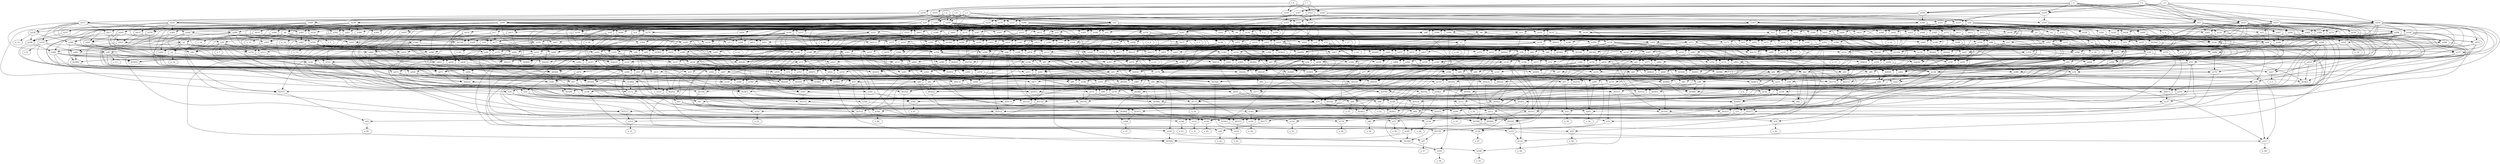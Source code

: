digraph g {
 n231 -> o_0_
 n227 -> o_1_
 n278 -> o_2_
 n241 -> o_3_
 n334 -> o_4_
 n224 -> o_5_
 n1 -> o_6_
 n50 -> o_7_
 n335 -> o_8_
 n376 -> o_9_
 n4 -> o_10_
 n49 -> o_11_
 n258 -> o_12_
 n356 -> o_13_
 n392 -> o_14_
 n6 -> o_15_
 n284 -> o_16_
 n222 -> o_17_
 n297 -> o_18_
 n295 -> o_19_
 n7 -> o_20_
 n10 -> o_21_
 n13 -> o_22_
 n217 -> o_23_
 n390 -> o_24_
 n70 -> o_25_
 n16 -> o_26_
 n130 -> o_27_
 n443 -> o_28_
 n391 -> o_29_
 n18 -> o_30_
 n214 -> o_31_
 n210 -> o_32_
 n206 -> o_33_
 n202 -> o_34_
 n198 -> o_35_
 n191 -> o_36_
 n184 -> o_37_
 n178 -> o_38_
 n173 -> o_39_
 n166 -> o_40_
 n161 -> o_41_
 n154 -> o_42_
 n146 -> o_43_
 n144 -> o_44_
 n138 -> o_45_
 n134 -> o_46_
 n129 -> o_47_
 n127 -> o_48_
 n122 -> o_49_
 n115 -> o_50_
 n110 -> o_51_
 n102 -> o_52_
 n96 -> o_53_
 n90 -> o_54_
 n84 -> o_55_
 n75 -> o_56_
 n67 -> o_57_
 n59 -> o_58_
 n52 -> o_59_
 n43 -> o_60_
 n34 -> o_61_
 n28 -> o_62_
 n229 -> n231
 n234 -> n231
 "[6329]" -> n231
 n229 -> n227
 n230 -> n227
 "[6344]" -> n227
 n316 -> n278
 n320 -> n278
 n327 -> n241
 n320 -> n241
 n324 -> n334
 n319 -> n334
 n225 -> n224
 n226 -> n224
 n2 -> n1
 n3 -> n1
 n317 -> n50
 n140 -> n50
 n317 -> n335
 n240 -> n335
 n24 -> n376
 n312 -> n376
 n6 -> n4
 n5 -> n4
 n317 -> n49
 n283 -> n49
 n317 -> n258
 n244 -> n258
 n328 -> n356
 n140 -> n356
 n328 -> n392
 n20 -> n392
 n209 -> n6
 n328 -> n6
 n328 -> n284
 n283 -> n284
 n19 -> n222
 n223 -> n222
 n24 -> n297
 n237 -> n297
 n26 -> n295
 n287 -> n295
 n254 -> n295
 n8 -> n7
 n9 -> n7
 n11 -> n10
 n12 -> n10
 n14 -> n13
 n15 -> n13
 n221 -> n217
 n218 -> n217
 n220 -> n217
 n219 -> n217
 n26 -> n390
 n325 -> n390
 n140 -> n70
 n325 -> n70
 n18 -> n16
 n17 -> n16
 n209 -> n130
 n325 -> n130
 n329 -> n443
 n244 -> n443
 n347 -> n391
 n26 -> n391
 n312 -> n18
 n240 -> n18
 "[6371]" -> n214
 "[6372]" -> n214
 "[6357]" -> n210
 "[6358]" -> n210
 "[6383]" -> n206
 "[6384]" -> n206
 n194 -> n202
 n203 -> n202
 n205 -> n202
 "[6333]" -> n202
 "[6337]" -> n198
 "[6338]" -> n198
 "[6335]" -> n191
 "[6336]" -> n191
 "[6346]" -> n184
 "[6347]" -> n184
 "[6327]" -> n178
 "[6328]" -> n178
 n174 -> n173
 n175 -> n173
 n177 -> n173
 "[6314]" -> n173
 "[6375]" -> n166
 "[6376]" -> n166
 n163 -> n161
 n164 -> n161
 n165 -> n161
 "[6326]" -> n161
 "[6331]" -> n154
 "[6332]" -> n154
 "[6391]" -> n146
 "[6392]" -> n146
 n31 -> n144
 n81 -> n144
 n145 -> n144
 n143 -> n144
 n87 -> n138
 n141 -> n138
 n143 -> n138
 "[6313]" -> n138
 n133 -> n134
 n137 -> n134
 "[6325]" -> n134
 n132 -> n129
 n120 -> n129
 n133 -> n129
 "[6341]" -> n129
 n30 -> n127
 n112 -> n127
 n123 -> n127
 n128 -> n127
 n123 -> n122
 n126 -> n122
 "[6323]" -> n122
 n120 -> n115
 n121 -> n115
 "[6359]" -> n115
 "[6353]" -> n110
 "[6354]" -> n110
 "[6317]" -> n102
 "[6318]" -> n102
 n99 -> n96
 n100 -> n96
 n101 -> n96
 "[6345]" -> n96
 "[6381]" -> n90
 "[6382]" -> n90
 n87 -> n84
 n88 -> n84
 n89 -> n84
 "[6312]" -> n84
 "[6321]" -> n75
 "[6322]" -> n75
 "[6378]" -> n67
 "[6379]" -> n67
 "[6339]" -> n59
 "[6340]" -> n59
 n57 -> n52
 n58 -> n52
 "[6316]" -> n52
 "[6351]" -> n43
 "[6352]" -> n43
 "[6349]" -> n34
 "[6350]" -> n34
 n33 -> n28
 "[6377]" -> n28
 i_0_ -> n24
 i_1_ -> n24
 i_2_ -> n24
 n320 -> n321
 n319 -> n321
 n24 -> n2
 n321 -> n2
 n322 -> n323
 n319 -> n323
 n24 -> n3
 n323 -> n3
 n316 -> n317
 n310 -> n317
 i_0_ -> n209
 i_1_ -> n209
 i_2_ -> n209
 n317 -> n5
 n209 -> n5
 n327 -> n328
 n310 -> n328
 n320 -> n346
 n309 -> n346
 i_0_ -> n20
 i_1_ -> n20
 i_2_ -> n20
 n346 -> n8
 n20 -> n8
 n322 -> n347
 n309 -> n347
 n20 -> n9
 n347 -> n9
 n321 -> n11
 n20 -> n11
 n323 -> n12
 n20 -> n12
 n309 -> n312
 n310 -> n312
 n20 -> n14
 n312 -> n14
 n310 -> n329
 n319 -> n329
 n20 -> n15
 n329 -> n15
 i_0_ -> n244
 i_1_ -> n244
 i_2_ -> n244
 n312 -> n17
 n244 -> n17
 i_0_ -> n240
 i_1_ -> n240
 i_2_ -> n240
 i_3_ -> n253
 i_4_ -> n253
 i_5_ -> n253
 n20 -> n19
 n253 -> n19
 i_3_ -> n23
 i_4_ -> n23
 i_5_ -> n23
 n24 -> n22
 n23 -> n22
 i_0_ -> n26
 i_1_ -> n26
 i_2_ -> n26
 i_3_ -> n237
 i_4_ -> n237
 i_5_ -> n237
 n26 -> n25
 n237 -> n25
 n398 -> n208
 n397 -> n208
 "[6385]" -> n208
 n244 -> n29
 n208 -> n29
 n26 -> n399
 n254 -> n399
 n390 -> n389
 n287 -> n389
 n387 -> n389
 n391 -> n233
 n228 -> n233
 n399 -> n30
 n389 -> n30
 n233 -> n30
 n321 -> n400
 n26 -> n400
 n66 -> n139
 "[6407]" -> n139
 n362 -> n65
 n363 -> n65
 n358 -> n65
 n360 -> n65
 n380 -> n379
 n381 -> n379
 n379 -> n31
 "[6406]" -> n31
 n342 -> n341
 n293 -> n341
 n343 -> n285
 n344 -> n285
 n278 -> n345
 n305 -> n345
 n244 -> n243
 n23 -> n243
 n237 -> n243
 n245 -> n243
 n243 -> n32
 "[6428]" -> n32
 n240 -> n401
 n325 -> n401
 n283 -> n402
 n264 -> n402
 n335 -> n46
 n330 -> n46
 n235 -> n336
 n337 -> n336
 n336 -> n33
 "[6423]" -> n33
 n253 -> n273
 n140 -> n273
 n270 -> n273
 n68 -> n273
 n5 -> n419
 n71 -> n419
 n268 -> n419
 n418 -> n421
 n98 -> n421
 n422 -> n421
 n100 -> n421
 n273 -> n35
 n419 -> n35
 n421 -> n35
 n380 -> n409
 n406 -> n409
 n399 -> n410
 n200 -> n410
 n409 -> n36
 n410 -> n36
 n253 -> n287
 n26 -> n287
 n385 -> n387
 n388 -> n387
 n287 -> n37
 n387 -> n37
 n390 -> n38
 n233 -> n38
 n334 -> n39
 n443 -> n39
 n328 -> n245
 n244 -> n245
 n244 -> n442
 n254 -> n442
 n50 -> n40
 n245 -> n40
 n442 -> n40
 n24 -> n124
 n329 -> n124
 n297 -> n113
 n366 -> n113
 n1 -> n275
 n24 -> n275
 n109 -> n275
 n124 -> n41
 n113 -> n41
 n275 -> n41
 n22 -> n403
 n371 -> n403
 n367 -> n403
 n438 -> n62
 n435 -> n62
 "[6363]" -> n62
 "[6425]" -> n439
 "[6426]" -> n439
 n403 -> n42
 n62 -> n42
 n439 -> n42
 n379 -> n78
 n449 -> n78
 n375 -> n179
 n66 -> n179
 n448 -> n179
 n38 -> n450
 n388 -> n450
 n179 -> n44
 n450 -> n44
 "[6408]" -> n44
 n284 -> n282
 n285 -> n282
 n283 -> n282
 n264 -> n282
 n445 -> n444
 n446 -> n444
 "[6429]" -> n444
 n329 -> n342
 n283 -> n342
 "[6355]" -> n45
 "[6356]" -> n45
 n334 -> n330
 n333 -> n330
 n332 -> n330
 n331 -> n330
 n347 -> n232
 n283 -> n232
 n346 -> n440
 n283 -> n440
 n336 -> n47
 n232 -> n47
 n440 -> n47
 n346 -> n48
 n240 -> n48
 i_0_ -> n283
 i_1_ -> n283
 i_2_ -> n283
 i_0_ -> n140
 i_1_ -> n140
 i_2_ -> n140
 n347 -> n51
 n240 -> n51
 i_3_ -> n254
 i_4_ -> n254
 i_5_ -> n254
 n317 -> n286
 n26 -> n286
 n26 -> n53
 n287 -> n53
 n254 -> n53
 n286 -> n53
 n20 -> n436
 n23 -> n436
 n434 -> n168
 n279 -> n168
 n436 -> n54
 n168 -> n54
 n284 -> n293
 n339 -> n293
 n340 -> n293
 n253 -> n109
 n254 -> n109
 n283 -> n55
 n293 -> n55
 n109 -> n55
 n19 -> n457
 n203 -> n457
 n12 -> n458
 n169 -> n458
 n7 -> n180
 n145 -> n180
 n290 -> n180
 n72 -> n215
 n453 -> n215
 n288 -> n215
 n237 -> n204
 n140 -> n204
 n292 -> n204
 n291 -> n204
 n24 -> n125
 n325 -> n125
 "[6319]" -> n56
 "[6320]" -> n56
 n297 -> n135
 n70 -> n135
 n22 -> n135
 n353 -> n135
 n410 -> n461
 n38 -> n461
 n459 -> n461
 n196 -> n461
 n49 -> n73
 n460 -> n73
 n40 -> n57
 n135 -> n57
 n461 -> n57
 n73 -> n57
 n24 -> n252
 n253 -> n252
 n254 -> n252
 n24 -> n260
 n317 -> n260
 n140 -> n270
 n254 -> n270
 n272 -> n270
 n347 -> n368
 n140 -> n368
 n22 -> n370
 n371 -> n370
 n1 -> n377
 n197 -> n377
 n140 -> n482
 n109 -> n482
 "[6404]" -> n58
 "[6405]" -> n58
 n341 -> n167
 n117 -> n167
 n116 -> n167
 n240 -> n235
 n23 -> n235
 n237 -> n235
 n422 -> n289
 n265 -> n289
 n452 -> n289
 n9 -> n418
 n99 -> n418
 n175 -> n418
 n402 -> n463
 n69 -> n463
 n432 -> n464
 n462 -> n464
 "[6342]" -> n60
 "[6343]" -> n60
 n376 -> n375
 n260 -> n375
 n374 -> n375
 n252 -> n61
 n377 -> n61
 n375 -> n61
 n244 -> n280
 n109 -> n280
 n106 -> n280
 n241 -> n437
 n15 -> n437
 n250 -> n437
 n278 -> n277
 n244 -> n277
 n17 -> n277
 n279 -> n277
 n20 -> n438
 n254 -> n438
 n436 -> n435
 n434 -> n435
 n195 -> n435
 n223 -> n435
 n383 -> n142
 n384 -> n142
 "[6420]" -> n142
 n450 -> n63
 n142 -> n63
 n251 -> n369
 n367 -> n369
 n297 -> n64
 n370 -> n64
 n369 -> n64
 n350 -> n362
 n247 -> n362
 n5 -> n363
 n246 -> n363
 n364 -> n363
 n365 -> n363
 n359 -> n358
 n354 -> n358
 n361 -> n360
 n352 -> n360
 n328 -> n221
 n26 -> n221
 n23 -> n66
 n26 -> n66
 n25 -> n66
 n221 -> n66
 n329 -> n355
 n140 -> n355
 n323 -> n353
 n140 -> n353
 n355 -> n68
 n353 -> n68
 n401 -> n423
 n48 -> n423
 n51 -> n423
 n18 -> n69
 n423 -> n69
 n324 -> n325
 n309 -> n325
 n209 -> n131
 n312 -> n131
 n130 -> n267
 n140 -> n267
 n248 -> n267
 n264 -> n267
 n356 -> n71
 n131 -> n71
 n267 -> n71
 n411 -> n98
 n412 -> n98
 n209 -> n72
 n254 -> n72
 n289 -> n72
 n98 -> n72
 n345 -> n460
 n232 -> n460
 n440 -> n460
 n50 -> n91
 n29 -> n91
 n272 -> n91
 n450 -> n85
 n53 -> n85
 n297 -> n296
 n24 -> n296
 n23 -> n296
 n209 -> n298
 n109 -> n298
 n264 -> n298
 n124 -> n170
 n275 -> n170
 n430 -> n170
 n298 -> n74
 n170 -> n74
 "[6380]" -> n74
 n245 -> n466
 n299 -> n466
 n445 -> n466
 n446 -> n466
 n442 -> n467
 n395 -> n467
 n396 -> n467
 n39 -> n76
 n439 -> n76
 n466 -> n76
 n467 -> n76
 n12 -> n465
 n15 -> n465
 n19 -> n465
 n203 -> n465
 n180 -> n77
 n465 -> n77
 n399 -> n449
 n400 -> n449
 n287 -> n449
 n209 -> n268
 n253 -> n268
 n254 -> n268
 n220 -> n468
 n374 -> n468
 n376 -> n79
 n268 -> n79
 n468 -> n79
 n327 -> n250
 n322 -> n250
 n258 -> n294
 n244 -> n294
 n253 -> n294
 n54 -> n176
 n226 -> n176
 n451 -> n176
 n176 -> n80
 "[6390]" -> n80
 n386 -> n385
 n382 -> n385
 n450 -> n81
 n385 -> n81
 n50 -> n82
 n403 -> n82
 n141 -> n350
 n351 -> n350
 n349 -> n248
 n348 -> n248
 n209 -> n422
 n329 -> n422
 "[6402]" -> n83
 "[6403]" -> n83
 n240 -> n425
 n109 -> n425
 n330 -> n86
 n235 -> n86
 n425 -> n86
 n14 -> n145
 n415 -> n145
 n416 -> n145
 n455 -> n145
 n4 -> n87
 n7 -> n87
 n422 -> n87
 n145 -> n87
 n17 -> n459
 n294 -> n459
 n39 -> n469
 n467 -> n469
 n460 -> n207
 n466 -> n207
 n157 -> n207
 n141 -> n470
 n354 -> n470
 "[6370]" -> n470
 n207 -> n88
 n470 -> n88
 "[6369]" -> n88
 n312 -> n303
 n140 -> n303
 n70 -> n89
 n22 -> n89
 n41 -> n89
 n303 -> n89
 n321 -> n272
 n140 -> n272
 n237 -> n359
 n140 -> n359
 n253 -> n117
 n285 -> n117
 n283 -> n117
 n254 -> n117
 n359 -> n92
 n117 -> n92
 n26 -> n404
 n250 -> n404
 n241 -> n218
 n26 -> n218
 n329 -> n380
 n26 -> n380
 n404 -> n93
 n218 -> n93
 n380 -> n93
 n241 -> n357
 n140 -> n357
 n355 -> n94
 n357 -> n94
 n276 -> n424
 "[6427]" -> n424
 "[6418]" -> n95
 "[6419]" -> n95
 n329 -> n333
 n240 -> n333
 n335 -> n97
 n333 -> n97
 n321 -> n411
 n209 -> n411
 n323 -> n412
 n209 -> n412
 n20 -> n413
 n225 -> n413
 n20 -> n414
 n256 -> n414
 n278 -> n415
 n20 -> n415
 n20 -> n416
 n325 -> n416
 n416 -> n99
 "[6374]" -> n99
 n209 -> n265
 n250 -> n265
 n6 -> n266
 n8 -> n266
 n454 -> n266
 n23 -> n264
 n237 -> n264
 n209 -> n100
 n265 -> n100
 n266 -> n100
 n264 -> n100
 n140 -> n361
 n254 -> n361
 n253 -> n471
 n140 -> n471
 n361 -> n101
 n471 -> n101
 "[6361]" -> n101
 n221 -> n103
 n85 -> n103
 n241 -> n447
 n244 -> n447
 n323 -> n395
 n244 -> n395
 n118 -> n132
 n302 -> n132
 n151 -> n132
 n20 -> n162
 n237 -> n162
 n277 -> n162
 n158 -> n162
 n241 -> n300
 n24 -> n300
 n301 -> n300
 n132 -> n104
 n162 -> n104
 n300 -> n104
 "[6389]" -> n104
 n376 -> n105
 n260 -> n105
 n244 -> n257
 n225 -> n257
 n316 -> n256
 n322 -> n256
 n258 -> n106
 n244 -> n106
 n257 -> n106
 n256 -> n106
 n321 -> n396
 n244 -> n396
 n436 -> n107
 n396 -> n107
 n24 -> n108
 n109 -> n108
 n24 -> n261
 n256 -> n261
 n225 -> n261
 n278 -> n472
 n24 -> n472
 n261 -> n111
 n472 -> n111
 "[6409]" -> n111
 n24 -> n372
 n346 -> n372
 n24 -> n373
 n347 -> n373
 n372 -> n112
 n373 -> n112
 n24 -> n366
 n328 -> n366
 n328 -> n337
 n240 -> n337
 n124 -> n114
 n380 -> n114
 n337 -> n114
 n444 -> n116
 n73 -> n116
 n346 -> n371
 n140 -> n371
 n70 -> n118
 n368 -> n118
 n371 -> n118
 n237 -> n428
 n283 -> n428
 n284 -> n426
 n339 -> n426
 n428 -> n119
 n426 -> n119
 n113 -> n158
 n296 -> n158
 n300 -> n163
 n128 -> n163
 n196 -> n163
 n385 -> n120
 n158 -> n120
 n163 -> n120
 "[6362]" -> n120
 n335 -> n430
 n424 -> n430
 n69 -> n431
 n432 -> n431
 n433 -> n431
 n50 -> n251
 n253 -> n251
 n140 -> n251
 n431 -> n121
 n251 -> n121
 "[6360]" -> n121
 n76 -> n212
 n93 -> n212
 n302 -> n474
 n151 -> n474
 n133 -> n474
 n215 -> n136
 n77 -> n136
 n80 -> n136
 n473 -> n136
 n136 -> n123
 "[6324]" -> n123
 n23 -> n220
 n26 -> n220
 n26 -> n405
 n226 -> n405
 n25 -> n126
 n221 -> n126
 n220 -> n126
 n405 -> n126
 n2 -> n128
 n3 -> n128
 n124 -> n128
 n111 -> n128
 n303 -> n302
 n150 -> n302
 n304 -> n302
 n353 -> n151
 n272 -> n151
 n361 -> n151
 n471 -> n151
 n356 -> n292
 n249 -> n292
 n140 -> n133
 n94 -> n133
 n264 -> n133
 n292 -> n133
 n291 -> n473
 n351 -> n473
 n364 -> n473
 n365 -> n473
 n66 -> n137
 n272 -> n137
 "[6417]" -> n137
 n130 -> n141
 n131 -> n141
 n278 -> n386
 n26 -> n386
 n400 -> n200
 n381 -> n200
 n26 -> n383
 n225 -> n383
 n26 -> n384
 n256 -> n384
 n76 -> n143
 n465 -> n143
 n80 -> n143
 n413 -> n455
 n414 -> n455
 n417 -> n455
 n209 -> n290
 n23 -> n290
 n237 -> n290
 n6 -> n453
 n454 -> n453
 n366 -> n147
 n290 -> n147
 n453 -> n147
 "[6400]" -> n147
 n256 -> n305
 n225 -> n305
 n306 -> n305
 n342 -> n476
 n355 -> n476
 n131 -> n476
 "[6398]" -> n477
 "[6399]" -> n477
 "[6396]" -> n148
 "[6397]" -> n148
 n70 -> n367
 n368 -> n367
 n303 -> n367
 n312 -> n388
 n26 -> n388
 n233 -> n149
 n371 -> n149
 n367 -> n149
 n388 -> n149
 n316 -> n225
 n324 -> n225
 n50 -> n150
 n140 -> n150
 n225 -> n150
 n168 -> n152
 n92 -> n152
 n292 -> n152
 n395 -> n394
 n396 -> n394
 n286 -> n382
 n383 -> n382
 n384 -> n382
 n250 -> n393
 n195 -> n393
 n23 -> n247
 n140 -> n247
 n248 -> n247
 n130 -> n483
 n433 -> n483
 "[6393]" -> n153
 "[6394]" -> n153
 n356 -> n155
 n360 -> n155
 n267 -> n155
 n250 -> n155
 n209 -> n288
 n5 -> n288
 n253 -> n288
 n7 -> n478
 n416 -> n478
 n288 -> n156
 n478 -> n156
 "[6334]" -> n156
 n283 -> n441
 n109 -> n441
 n49 -> n157
 n441 -> n157
 n295 -> n159
 n467 -> n159
 n294 -> n159
 n244 -> n281
 n245 -> n281
 n264 -> n281
 n16 -> n484
 n303 -> n484
 n279 -> n484
 "[6367]" -> n160
 "[6368]" -> n160
 n112 -> n196
 n126 -> n196
 n215 -> n164
 n118 -> n164
 n474 -> n164
 n473 -> n164
 n398 -> n434
 n397 -> n434
 n429 -> n427
 n340 -> n427
 "[6430]" -> n427
 n434 -> n165
 n427 -> n165
 "[6424]" -> n165
 n244 -> n279
 n325 -> n279
 n324 -> n226
 n327 -> n226
 n392 -> n451
 n223 -> n451
 n437 -> n169
 n226 -> n169
 n451 -> n169
 n362 -> n188
 n363 -> n188
 n411 -> n188
 n356 -> n354
 n355 -> n354
 n357 -> n354
 n249 -> n354
 n353 -> n352
 n272 -> n352
 "[6421]" -> n171
 "[6422]" -> n171
 n366 -> n172
 n251 -> n172
 n200 -> n172
 "[6388]" -> n172
 n422 -> n475
 n380 -> n475
 n336 -> n185
 n342 -> n185
 n463 -> n185
 n464 -> n185
 n285 -> n479
 n243 -> n479
 n330 -> n479
 "[6413]" -> n174
 "[6414]" -> n174
 n317 -> n417
 n20 -> n417
 n19 -> n175
 n417 -> n175
 n355 -> n177
 n131 -> n177
 "[6315]" -> n177
 n1 -> n448
 n252 -> n448
 n17 -> n181
 n168 -> n181
 n294 -> n181
 n241 -> n182
 n15 -> n182
 n393 -> n182
 n124 -> n197
 n366 -> n197
 n233 -> n183
 n387 -> n183
 n197 -> n183
 n321 -> n332
 n240 -> n332
 n346 -> n398
 n244 -> n398
 n321 -> n343
 n283 -> n343
 n332 -> n186
 n398 -> n186
 n343 -> n186
 n323 -> n331
 n240 -> n331
 n347 -> n397
 n244 -> n397
 n323 -> n381
 n26 -> n381
 n323 -> n344
 n283 -> n344
 n397 -> n187
 n381 -> n187
 n344 -> n187
 "[6364]" -> n187
 n241 -> n239
 n240 -> n239
 n242 -> n239
 n100 -> n189
 n239 -> n189
 "[6348]" -> n189
 n241 -> n429
 n283 -> n429
 n241 -> n452
 n209 -> n452
 n274 -> n485
 n406 -> n485
 "[6410]" -> n485
 "[6386]" -> n190
 "[6387]" -> n190
 n10 -> n480
 n209 -> n480
 n359 -> n480
 "[6365]" -> n192
 "[6366]" -> n192
 n14 -> n193
 n478 -> n193
 n417 -> n194
 n448 -> n194
 "[6401]" -> n194
 n392 -> n195
 n226 -> n195
 n20 -> n223
 n237 -> n223
 n20 -> n199
 n253 -> n199
 n195 -> n199
 n223 -> n199
 n369 -> n201
 n371 -> n201
 n417 -> n201
 n20 -> n203
 n11 -> n203
 n254 -> n203
 n141 -> n291
 n247 -> n291
 n403 -> n205
 n393 -> n205
 "[6395]" -> n205
 n437 -> n211
 n181 -> n211
 n199 -> n211
 n50 -> n213
 n366 -> n213
 n200 -> n216
 n290 -> n216
 n175 -> n216
 "[6373]" -> n216
 n404 -> n219
 n405 -> n219
 i_3_ -> n316
 i_4_ -> n316
 i_5_ -> n316
 i_6_ -> n324
 i_7_ -> n324
 i_3_ -> n327
 i_4_ -> n327
 i_5_ -> n327
 n346 -> n228
 n26 -> n228
 n411 -> n481
 n396 -> n481
 n348 -> n481
 "[6415]" -> n229
 "[6416]" -> n229
 i_6_ -> n320
 i_7_ -> n320
 n253 -> n230
 n237 -> n230
 n320 -> n230
 n209 -> n349
 n347 -> n349
 n373 -> n234
 n349 -> n234
 "[6330]" -> n234
 n240 -> n242
 n250 -> n242
 n226 -> n242
 n209 -> n246
 n109 -> n246
 n209 -> n348
 n346 -> n348
 i_6_ -> n322
 i_7_ -> n322
 n140 -> n249
 n250 -> n249
 n226 -> n249
 n24 -> n259
 n253 -> n259
 n260 -> n259
 n23 -> n262
 n26 -> n262
 n237 -> n262
 n209 -> n454
 n226 -> n454
 n24 -> n274
 n254 -> n274
 n240 -> n276
 n256 -> n276
 n225 -> n276
 n283 -> n339
 n226 -> n339
 n283 -> n340
 n250 -> n340
 n244 -> n299
 n264 -> n299
 n24 -> n301
 n250 -> n301
 n226 -> n301
 n278 -> n304
 n140 -> n304
 n256 -> n304
 n312 -> n306
 n283 -> n306
 n325 -> n306
 i_3_ -> n309
 i_4_ -> n309
 i_5_ -> n309
 i_6_ -> n310
 i_7_ -> n310
 i_3_ -> n319
 i_4_ -> n319
 i_5_ -> n319
 n278 -> n351
 n209 -> n351
 n209 -> n364
 n256 -> n364
 n209 -> n365
 n225 -> n365
 n125 -> n374
 n112 -> n374
 n376 -> n408
 n125 -> n408
 n472 -> n408
 "[6411]" -> n406
 "[6412]" -> n406
 n278 -> n432
 n240 -> n432
 n23 -> n433
 n283 -> n433
 n244 -> n445
 n226 -> n445
 n244 -> n446
 n250 -> n446
 n335 -> n462
 n425 -> n462
 n276 -> n462
 n50 -> "[6312]"
 n36 -> "[6312]"
 n85 -> "[6312]"
 n86 -> "[6312]"
 n139 -> "[6313]"
 n38 -> "[6313]"
 n140 -> "[6313]"
 n142 -> "[6313]"
 n176 -> "[6314]"
 n128 -> "[6314]"
 n147 -> "[6314]"
 n155 -> "[6314]"
 n7 -> "[6315]"
 n10 -> "[6315]"
 n254 -> "[6315]"
 n64 -> "[6315]"
 n53 -> "[6316]"
 n54 -> "[6316]"
 n55 -> "[6316]"
 n56 -> "[6316]"
 n32 -> "[6317]"
 n56 -> "[6317]"
 n94 -> "[6317]"
 n103 -> "[6317]"
 n104 -> "[6318]"
 n105 -> "[6318]"
 n106 -> "[6318]"
 n107 -> "[6318]"
 n33 -> "[6319]"
 n39 -> "[6319]"
 n457 -> "[6319]"
 n458 -> "[6319]"
 n180 -> "[6320]"
 n215 -> "[6320]"
 n204 -> "[6320]"
 n125 -> "[6320]"
 n78 -> "[6321]"
 n76 -> "[6321]"
 n77 -> "[6321]"
 n79 -> "[6321]"
 n80 -> "[6322]"
 n81 -> "[6322]"
 n82 -> "[6322]"
 n83 -> "[6322]"
 n124 -> "[6323]"
 n125 -> "[6323]"
 n63 -> "[6323]"
 n105 -> "[6323]"
 n118 -> "[6324]"
 n158 -> "[6324]"
 n212 -> "[6324]"
 n474 -> "[6324]"
 n135 -> "[6325]"
 n61 -> "[6325]"
 n76 -> "[6325]"
 n136 -> "[6325]"
 n63 -> "[6326]"
 n77 -> "[6326]"
 n93 -> "[6326]"
 n162 -> "[6326]"
 n78 -> "[6327]"
 n179 -> "[6327]"
 n180 -> "[6327]"
 n76 -> "[6327]"
 n164 -> "[6328]"
 n181 -> "[6328]"
 n182 -> "[6328]"
 n183 -> "[6328]"
 n233 -> "[6329]"
 n232 -> "[6329]"
 n51 -> "[6329]"
 n187 -> "[6329]"
 n7 -> "[6330]"
 n368 -> "[6330]"
 n353 -> "[6330]"
 n395 -> "[6330]"
 n118 -> "[6331]"
 n158 -> "[6331]"
 n148 -> "[6331]"
 n155 -> "[6331]"
 n156 -> "[6332]"
 n157 -> "[6332]"
 n159 -> "[6332]"
 n160 -> "[6332]"
 n168 -> "[6333]"
 n204 -> "[6333]"
 n156 -> "[6333]"
 n174 -> "[6333]"
 n6 -> "[6334]"
 n12 -> "[6334]"
 n98 -> "[6334]"
 n298 -> "[6334]"
 n63 -> "[6335]"
 n64 -> "[6335]"
 n196 -> "[6335]"
 n197 -> "[6335]"
 n192 -> "[6336]"
 n193 -> "[6336]"
 n194 -> "[6336]"
 n195 -> "[6336]"
 n113 -> "[6337]"
 n81 -> "[6337]"
 n163 -> "[6337]"
 n200 -> "[6337]"
 n192 -> "[6338]"
 n193 -> "[6338]"
 n199 -> "[6338]"
 n201 -> "[6338]"
 n6 -> "[6339]"
 n65 -> "[6339]"
 n62 -> "[6339]"
 n60 -> "[6339]"
 n61 -> "[6340]"
 n63 -> "[6340]"
 n64 -> "[6340]"
 n66 -> "[6340]"
 n4 -> "[6341]"
 n130 -> "[6341]"
 n60 -> "[6341]"
 n131 -> "[6341]"
 n8 -> "[6342]"
 n330 -> "[6342]"
 n167 -> "[6342]"
 n235 -> "[6342]"
 n289 -> "[6343]"
 n418 -> "[6343]"
 n463 -> "[6343]"
 n464 -> "[6343]"
 n2 -> "[6344]"
 n8 -> "[6344]"
 n11 -> "[6344]"
 n228 -> "[6344]"
 n44 -> "[6345]"
 n98 -> "[6345]"
 n88 -> "[6345]"
 n97 -> "[6345]"
 n81 -> "[6346]"
 n104 -> "[6346]"
 n188 -> "[6346]"
 n185 -> "[6346]"
 n186 -> "[6347]"
 n187 -> "[6347]"
 n189 -> "[6347]"
 n190 -> "[6347]"
 n418 -> "[6348]"
 n280 -> "[6348]"
 n466 -> "[6348]"
 n449 -> "[6348]"
 n35 -> "[6349]"
 n36 -> "[6349]"
 n37 -> "[6349]"
 n38 -> "[6349]"
 n39 -> "[6350]"
 n40 -> "[6350]"
 n41 -> "[6350]"
 n42 -> "[6350]"
 n50 -> "[6351]"
 n49 -> "[6351]"
 n46 -> "[6351]"
 n44 -> "[6351]"
 n45 -> "[6352]"
 n47 -> "[6352]"
 n48 -> "[6352]"
 n51 -> "[6352]"
 n113 -> "[6353]"
 n45 -> "[6353]"
 n82 -> "[6353]"
 n97 -> "[6353]"
 n103 -> "[6354]"
 n111 -> "[6354]"
 n112 -> "[6354]"
 n114 -> "[6354]"
 n18 -> "[6355]"
 n345 -> "[6355]"
 n401 -> "[6355]"
 n35 -> "[6355]"
 n62 -> "[6356]"
 n282 -> "[6356]"
 n444 -> "[6356]"
 n342 -> "[6356]"
 n35 -> "[6357]"
 n142 -> "[6357]"
 n212 -> "[6357]"
 n128 -> "[6357]"
 n149 -> "[6358]"
 n196 -> "[6358]"
 n211 -> "[6358]"
 n213 -> "[6358]"
 n117 -> "[6359]"
 n116 -> "[6359]"
 n118 -> "[6359]"
 n119 -> "[6359]"
 n419 -> "[6360]"
 n421 -> "[6360]"
 n360 -> "[6360]"
 n430 -> "[6360]"
 n5 -> "[6361]"
 n9 -> "[6361]"
 n422 -> "[6361]"
 n425 -> "[6361]"
 n410 -> "[6362]"
 n287 -> "[6362]"
 n38 -> "[6362]"
 n62 -> "[6362]"
 n10 -> "[6363]"
 n280 -> "[6363]"
 n437 -> "[6363]"
 n277 -> "[6363]"
 n1 -> "[6364]"
 n10 -> "[6364]"
 n412 -> "[6364]"
 n331 -> "[6364]"
 n356 -> "[6365]"
 n437 -> "[6365]"
 n360 -> "[6365]"
 n355 -> "[6365]"
 n212 -> "[6366]"
 n188 -> "[6366]"
 n181 -> "[6366]"
 n480 -> "[6366]"
 n450 -> "[6367]"
 n282 -> "[6367]"
 n286 -> "[6367]"
 n457 -> "[6367]"
 n435 -> "[6368]"
 n251 -> "[6368]"
 n281 -> "[6368]"
 n484 -> "[6368]"
 n54 -> "[6369]"
 n458 -> "[6369]"
 n459 -> "[6369]"
 n469 -> "[6369]"
 n18 -> "[6370]"
 n341 -> "[6370]"
 n457 -> "[6370]"
 n423 -> "[6370]"
 n41 -> "[6371]"
 n215 -> "[6371]"
 n204 -> "[6371]"
 n76 -> "[6371]"
 n94 -> "[6372]"
 n132 -> "[6372]"
 n211 -> "[6372]"
 n216 -> "[6372]"
 n389 -> "[6373]"
 n233 -> "[6373]"
 n409 -> "[6373]"
 n99 -> "[6373]"
 n14 -> "[6374]"
 n413 -> "[6374]"
 n414 -> "[6374]"
 n415 -> "[6374]"
 n168 -> "[6375]"
 n167 -> "[6375]"
 n170 -> "[6375]"
 n145 -> "[6375]"
 n149 -> "[6376]"
 n169 -> "[6376]"
 n171 -> "[6376]"
 n172 -> "[6376]"
 n29 -> "[6377]"
 n30 -> "[6377]"
 n31 -> "[6377]"
 n32 -> "[6377]"
 n70 -> "[6378]"
 n36 -> "[6378]"
 n73 -> "[6378]"
 n68 -> "[6378]"
 n69 -> "[6379]"
 n71 -> "[6379]"
 n72 -> "[6379]"
 n74 -> "[6379]"
 n55 -> "[6380]"
 n91 -> "[6380]"
 n85 -> "[6380]"
 n296 -> "[6380]"
 n63 -> "[6381]"
 n91 -> "[6381]"
 n79 -> "[6381]"
 n89 -> "[6381]"
 n92 -> "[6382]"
 n93 -> "[6382]"
 n94 -> "[6382]"
 n95 -> "[6382]"
 n209 -> "[6383]"
 n208 -> "[6383]"
 n139 -> "[6383]"
 n78 -> "[6383]"
 n81 -> "[6384]"
 n86 -> "[6384]"
 n207 -> "[6384]"
 n171 -> "[6384]"
 n20 -> "[6385]"
 n394 -> "[6385]"
 n279 -> "[6385]"
 n182 -> "[6385]"
 n443 -> "[6386]"
 n15 -> "[6386]"
 n438 -> "[6386]"
 n333 -> "[6386]"
 n396 -> "[6387]"
 n429 -> "[6387]"
 n452 -> "[6387]"
 n485 -> "[6387]"
 n209 -> "[6388]"
 n19 -> "[6388]"
 n409 -> "[6388]"
 n286 -> "[6388]"
 n124 -> "[6389]"
 n380 -> "[6389]"
 n447 -> "[6389]"
 n395 -> "[6389]"
 n241 -> "[6390]"
 n17 -> "[6390]"
 n250 -> "[6390]"
 n294 -> "[6390]"
 n119 -> "[6391]"
 n151 -> "[6391]"
 n147 -> "[6391]"
 n148 -> "[6391]"
 n149 -> "[6392]"
 n150 -> "[6392]"
 n152 -> "[6392]"
 n153 -> "[6392]"
 n49 -> "[6393]"
 n243 -> "[6393]"
 n280 -> "[6393]"
 n394 -> "[6393]"
 n382 -> "[6394]"
 n393 -> "[6394]"
 n247 -> "[6394]"
 n483 -> "[6394]"
 n50 -> "[6395]"
 n273 -> "[6395]"
 n124 -> "[6395]"
 n113 -> "[6395]"
 n376 -> "[6396]"
 n124 -> "[6396]"
 n330 -> "[6396]"
 n66 -> "[6396]"
 n200 -> "[6397]"
 n305 -> "[6397]"
 n476 -> "[6397]"
 n477 -> "[6397]"
 n275 -> "[6398]"
 n47 -> "[6398]"
 n423 -> "[6398]"
 n468 -> "[6398]"
 n455 -> "[6399]"
 n475 -> "[6399]"
 n259 -> "[6399]"
 n462 -> "[6399]"
 n5 -> "[6400]"
 n98 -> "[6400]"
 n268 -> "[6400]"
 n416 -> "[6400]"
 n376 -> "[6401]"
 n254 -> "[6401]"
 n436 -> "[6401]"
 n260 -> "[6401]"
 n356 -> "[6402]"
 n41 -> "[6402]"
 n482 -> "[6402]"
 n66 -> "[6402]"
 n98 -> "[6403]"
 n350 -> "[6403]"
 n248 -> "[6403]"
 n422 -> "[6403]"
 n285 -> "[6404]"
 n252 -> "[6404]"
 n260 -> "[6404]"
 n270 -> "[6404]"
 n368 -> "[6405]"
 n370 -> "[6405]"
 n377 -> "[6405]"
 n482 -> "[6405]"
 n209 -> "[6406]"
 n400 -> "[6406]"
 n139 -> "[6406]"
 n65 -> "[6406]"
 n252 -> "[6407]"
 n377 -> "[6407]"
 n375 -> "[6407]"
 n64 -> "[6407]"
 n297 -> "[6408]"
 n124 -> "[6408]"
 n403 -> "[6408]"
 n78 -> "[6408]"
 n376 -> "[6409]"
 n125 -> "[6409]"
 n260 -> "[6409]"
 n108 -> "[6409]"
 n293 -> "[6410]"
 n358 -> "[6410]"
 n422 -> "[6410]"
 n218 -> "[6410]"
 n221 -> "[6411]"
 n261 -> "[6411]"
 n372 -> "[6411]"
 n373 -> "[6411]"
 n219 -> "[6412]"
 n259 -> "[6412]"
 n262 -> "[6412]"
 n408 -> "[6412]"
 n37 -> "[6413]"
 n55 -> "[6413]"
 n461 -> "[6413]"
 n73 -> "[6413]"
 n469 -> "[6414]"
 n475 -> "[6414]"
 n185 -> "[6414]"
 n479 -> "[6414]"
 n400 -> "[6415]"
 n440 -> "[6415]"
 n48 -> "[6415]"
 n272 -> "[6415]"
 n372 -> "[6416]"
 n371 -> "[6416]"
 n186 -> "[6416]"
 n481 -> "[6416]"
 n50 -> "[6417]"
 n30 -> "[6417]"
 n400 -> "[6417]"
 n379 -> "[6417]"
 n25 -> "[6418]"
 n341 -> "[6418]"
 n463 -> "[6418]"
 n362 -> "[6418]"
 n353 -> "[6419]"
 n460 -> "[6419]"
 n422 -> "[6419]"
 n424 -> "[6419]"
 n295 -> "[6420]"
 n286 -> "[6420]"
 n386 -> "[6420]"
 n200 -> "[6420]"
 n283 -> "[6421]"
 n280 -> "[6421]"
 n423 -> "[6421]"
 n359 -> "[6421]"
 n361 -> "[6422]"
 n188 -> "[6422]"
 n354 -> "[6422]"
 n352 -> "[6422]"
 n18 -> "[6423]"
 n401 -> "[6423]"
 n402 -> "[6423]"
 n46 -> "[6423]"
 n444 -> "[6424]"
 n280 -> "[6424]"
 n430 -> "[6424]"
 n431 -> "[6424]"
 n49 -> "[6425]"
 n345 -> "[6425]"
 n232 -> "[6425]"
 n440 -> "[6425]"
 n430 -> "[6426]"
 n431 -> "[6426]"
 n441 -> "[6426]"
 n427 -> "[6426]"
 n336 -> "[6427]"
 n330 -> "[6427]"
 n425 -> "[6427]"
 n239 -> "[6427]"
 n49 -> "[6428]"
 n341 -> "[6428]"
 n285 -> "[6428]"
 n345 -> "[6428]"
 n39 -> "[6429]"
 n447 -> "[6429]"
 n394 -> "[6429]"
 n281 -> "[6429]"
 n285 -> "[6430]"
 n342 -> "[6430]"
 n428 -> "[6430]"
 n426 -> "[6430]"
}
